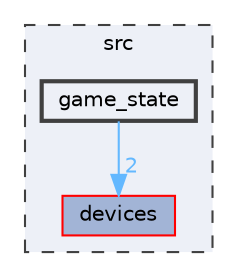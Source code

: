 digraph "src/game_state"
{
 // LATEX_PDF_SIZE
  bgcolor="transparent";
  edge [fontname=Helvetica,fontsize=10,labelfontname=Helvetica,labelfontsize=10];
  node [fontname=Helvetica,fontsize=10,shape=box,height=0.2,width=0.4];
  compound=true
  subgraph clusterdir_68267d1309a1af8e8297ef4c3efbcdba {
    graph [ bgcolor="#edf0f7", pencolor="grey25", label="src", fontname=Helvetica,fontsize=10 style="filled,dashed", URL="dir_68267d1309a1af8e8297ef4c3efbcdba.html",tooltip=""]
  dir_6fac9273c1f4413d2ee63ba6cd0b0eb2 [label="devices", fillcolor="#a2b4d6", color="red", style="filled", URL="dir_6fac9273c1f4413d2ee63ba6cd0b0eb2.html",tooltip=""];
  dir_c53e2ca309c8ea4c71cee1ea573b0f8f [label="game_state", fillcolor="#edf0f7", color="grey25", style="filled,bold", URL="dir_c53e2ca309c8ea4c71cee1ea573b0f8f.html",tooltip=""];
  }
  dir_c53e2ca309c8ea4c71cee1ea573b0f8f->dir_6fac9273c1f4413d2ee63ba6cd0b0eb2 [headlabel="2", labeldistance=1.5 headhref="dir_000003_000002.html" href="dir_000003_000002.html" color="steelblue1" fontcolor="steelblue1"];
}
